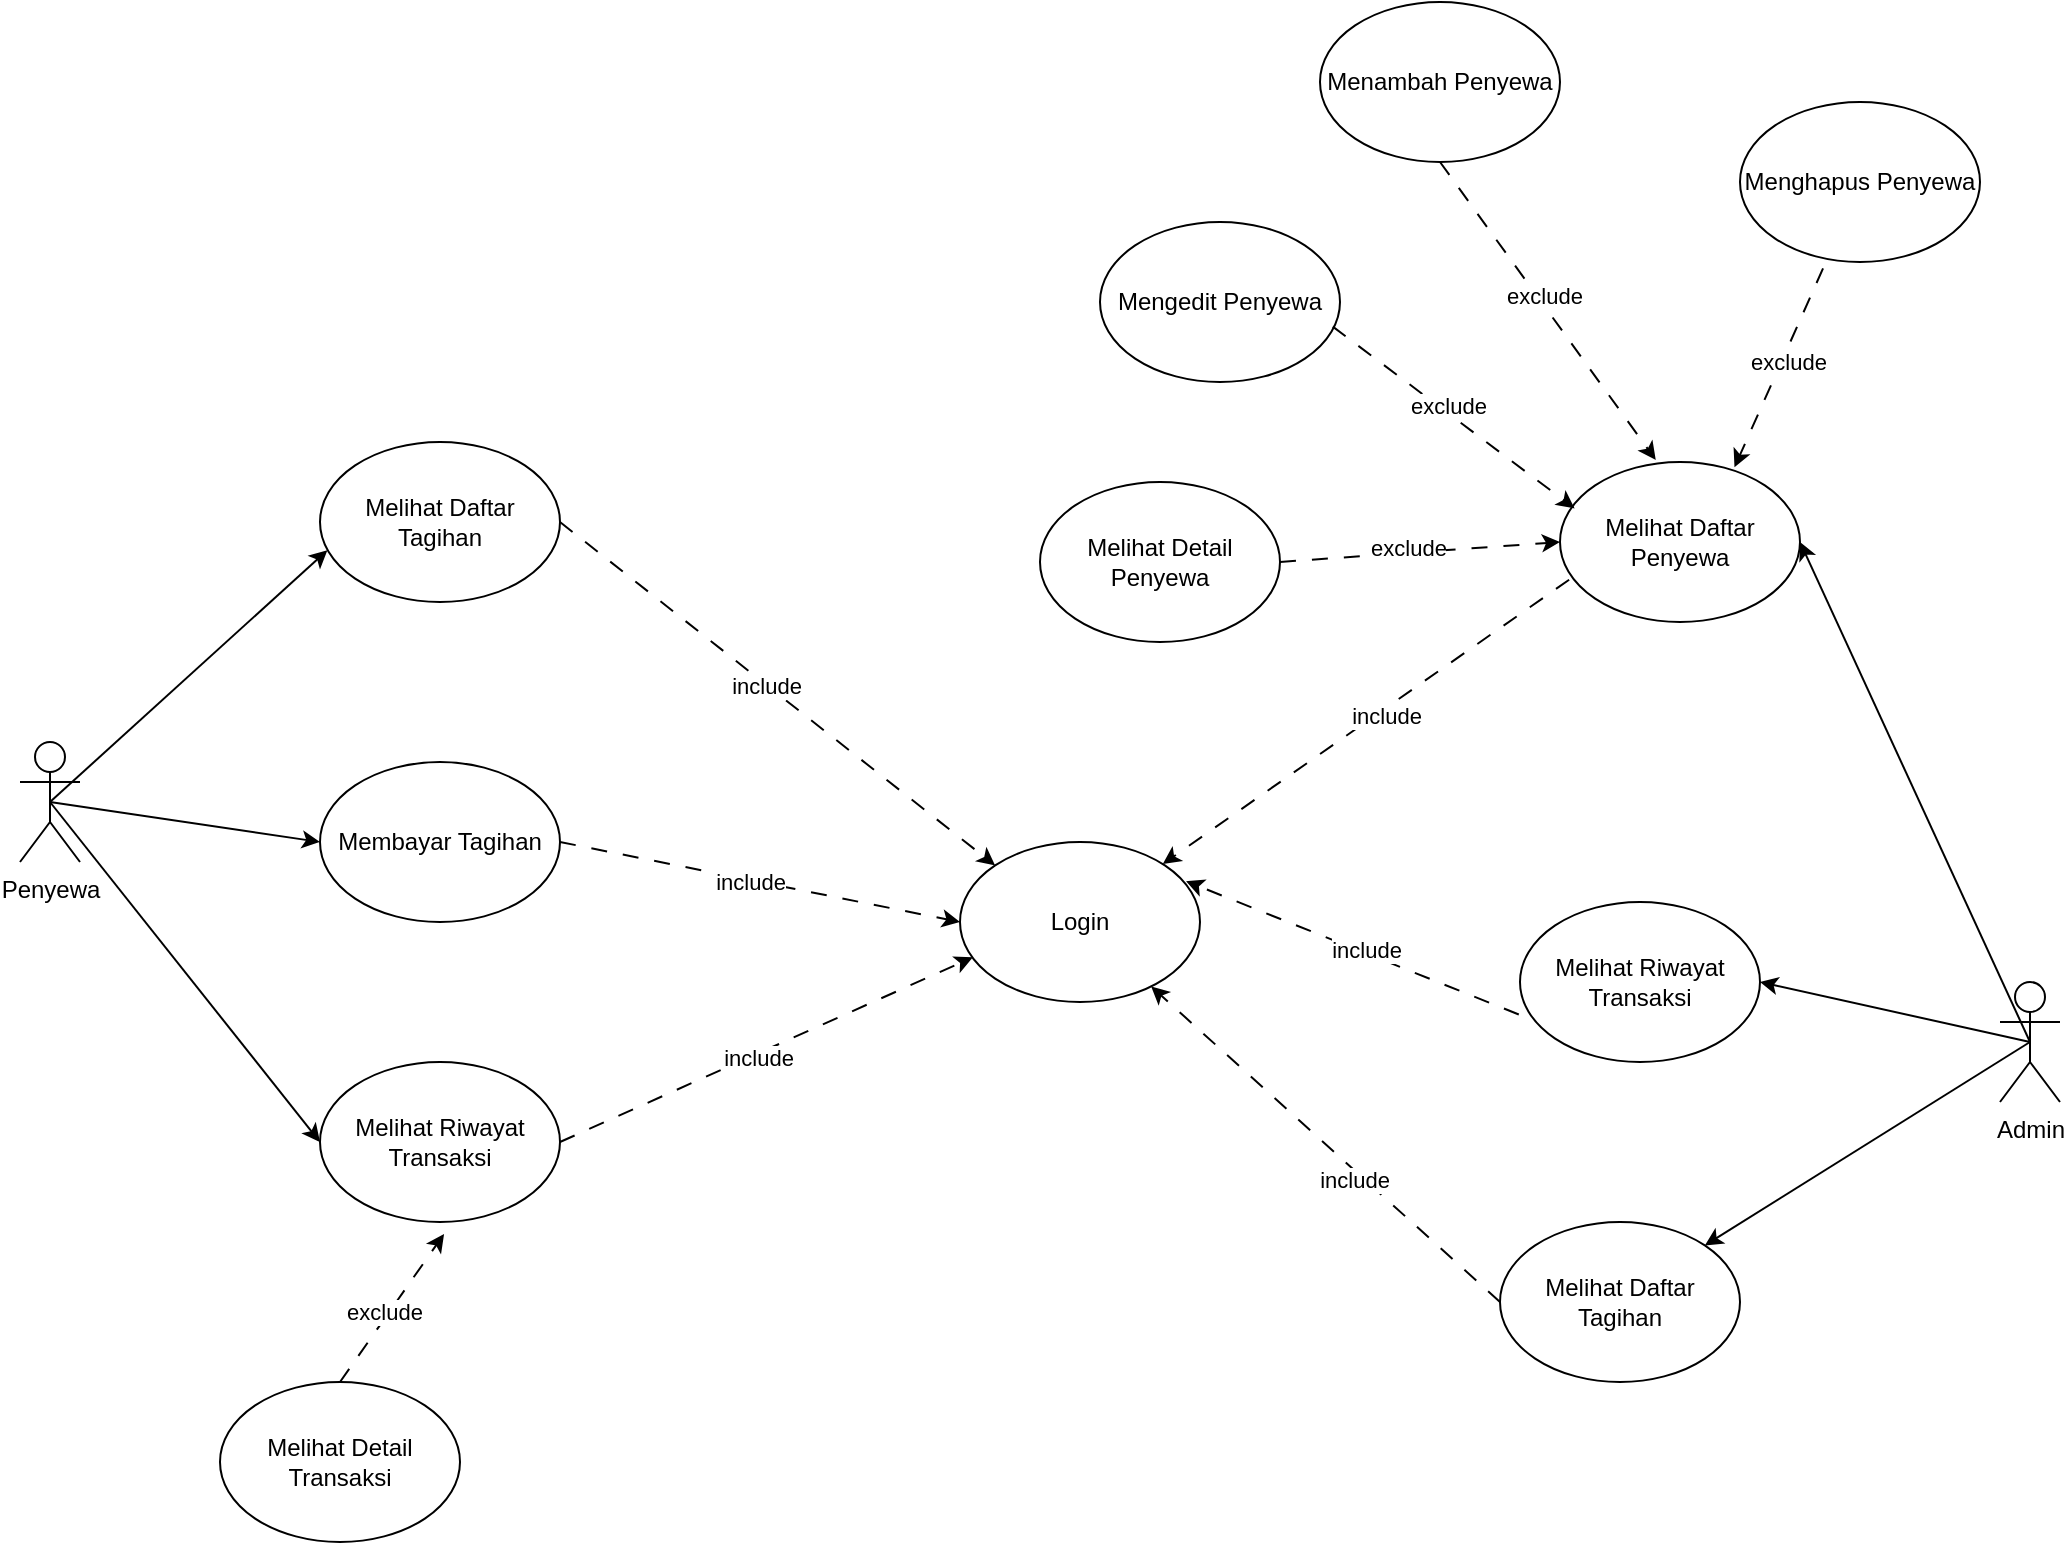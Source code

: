 <mxfile version="23.1.5" type="github">
  <diagram name="Halaman-1" id="odqo5G6KU87LUE8fHCEU">
    <mxGraphModel dx="1221" dy="725" grid="1" gridSize="10" guides="1" tooltips="1" connect="1" arrows="1" fold="1" page="1" pageScale="1" pageWidth="1169" pageHeight="827" math="0" shadow="0">
      <root>
        <mxCell id="0" />
        <mxCell id="1" parent="0" />
        <mxCell id="24-caCGKZ3hmqMoE8zOM-1" value="Admin" style="shape=umlActor;verticalLabelPosition=bottom;verticalAlign=top;html=1;outlineConnect=0;" vertex="1" parent="1">
          <mxGeometry x="1080" y="500" width="30" height="60" as="geometry" />
        </mxCell>
        <mxCell id="24-caCGKZ3hmqMoE8zOM-2" value="Penyewa" style="shape=umlActor;verticalLabelPosition=bottom;verticalAlign=top;html=1;outlineConnect=0;" vertex="1" parent="1">
          <mxGeometry x="90" y="380" width="30" height="60" as="geometry" />
        </mxCell>
        <mxCell id="24-caCGKZ3hmqMoE8zOM-4" value="Login" style="ellipse;whiteSpace=wrap;html=1;" vertex="1" parent="1">
          <mxGeometry x="560" y="430" width="120" height="80" as="geometry" />
        </mxCell>
        <mxCell id="24-caCGKZ3hmqMoE8zOM-5" value="Melihat Daftar Penyewa" style="ellipse;whiteSpace=wrap;html=1;" vertex="1" parent="1">
          <mxGeometry x="860" y="240" width="120" height="80" as="geometry" />
        </mxCell>
        <mxCell id="24-caCGKZ3hmqMoE8zOM-6" value="Melihat Riwayat Transaksi" style="ellipse;whiteSpace=wrap;html=1;" vertex="1" parent="1">
          <mxGeometry x="840" y="460" width="120" height="80" as="geometry" />
        </mxCell>
        <mxCell id="24-caCGKZ3hmqMoE8zOM-7" value="Melihat Daftar Tagihan" style="ellipse;whiteSpace=wrap;html=1;" vertex="1" parent="1">
          <mxGeometry x="830" y="620" width="120" height="80" as="geometry" />
        </mxCell>
        <mxCell id="24-caCGKZ3hmqMoE8zOM-11" value="" style="endArrow=classic;html=1;rounded=0;entryX=1;entryY=0.5;entryDx=0;entryDy=0;exitX=0.5;exitY=0.5;exitDx=0;exitDy=0;exitPerimeter=0;" edge="1" parent="1" source="24-caCGKZ3hmqMoE8zOM-1" target="24-caCGKZ3hmqMoE8zOM-5">
          <mxGeometry width="50" height="50" relative="1" as="geometry">
            <mxPoint x="1070" y="540" as="sourcePoint" />
            <mxPoint x="960" y="550" as="targetPoint" />
          </mxGeometry>
        </mxCell>
        <mxCell id="24-caCGKZ3hmqMoE8zOM-12" value="" style="endArrow=classic;html=1;rounded=0;entryX=1;entryY=0.5;entryDx=0;entryDy=0;exitX=0.5;exitY=0.5;exitDx=0;exitDy=0;exitPerimeter=0;" edge="1" parent="1" source="24-caCGKZ3hmqMoE8zOM-1" target="24-caCGKZ3hmqMoE8zOM-6">
          <mxGeometry width="50" height="50" relative="1" as="geometry">
            <mxPoint x="1105" y="540" as="sourcePoint" />
            <mxPoint x="896" y="562" as="targetPoint" />
          </mxGeometry>
        </mxCell>
        <mxCell id="24-caCGKZ3hmqMoE8zOM-13" value="" style="endArrow=classic;html=1;rounded=0;entryX=1;entryY=0;entryDx=0;entryDy=0;exitX=0.5;exitY=0.5;exitDx=0;exitDy=0;exitPerimeter=0;" edge="1" parent="1" source="24-caCGKZ3hmqMoE8zOM-1" target="24-caCGKZ3hmqMoE8zOM-7">
          <mxGeometry width="50" height="50" relative="1" as="geometry">
            <mxPoint x="1105" y="540" as="sourcePoint" />
            <mxPoint x="892" y="632" as="targetPoint" />
          </mxGeometry>
        </mxCell>
        <mxCell id="24-caCGKZ3hmqMoE8zOM-14" value="" style="endArrow=classic;html=1;rounded=0;entryX=0.942;entryY=0.245;entryDx=0;entryDy=0;exitX=-0.005;exitY=0.703;exitDx=0;exitDy=0;dashed=1;dashPattern=8 8;entryPerimeter=0;exitPerimeter=0;" edge="1" parent="1" source="24-caCGKZ3hmqMoE8zOM-6" target="24-caCGKZ3hmqMoE8zOM-4">
          <mxGeometry width="50" height="50" relative="1" as="geometry">
            <mxPoint x="630" y="600" as="sourcePoint" />
            <mxPoint x="680" y="550" as="targetPoint" />
          </mxGeometry>
        </mxCell>
        <mxCell id="24-caCGKZ3hmqMoE8zOM-17" value="include" style="edgeLabel;html=1;align=center;verticalAlign=middle;resizable=0;points=[];" vertex="1" connectable="0" parent="24-caCGKZ3hmqMoE8zOM-14">
          <mxGeometry x="-0.057" y="-1" relative="1" as="geometry">
            <mxPoint x="1" as="offset" />
          </mxGeometry>
        </mxCell>
        <mxCell id="24-caCGKZ3hmqMoE8zOM-15" value="" style="endArrow=classic;html=1;rounded=0;exitX=0.038;exitY=0.736;exitDx=0;exitDy=0;dashed=1;dashPattern=8 8;exitPerimeter=0;" edge="1" parent="1" source="24-caCGKZ3hmqMoE8zOM-5" target="24-caCGKZ3hmqMoE8zOM-4">
          <mxGeometry width="50" height="50" relative="1" as="geometry">
            <mxPoint x="760" y="420" as="sourcePoint" />
            <mxPoint x="592" y="652" as="targetPoint" />
          </mxGeometry>
        </mxCell>
        <mxCell id="24-caCGKZ3hmqMoE8zOM-19" value="include" style="edgeLabel;html=1;align=center;verticalAlign=middle;resizable=0;points=[];" vertex="1" connectable="0" parent="24-caCGKZ3hmqMoE8zOM-15">
          <mxGeometry x="-0.081" y="3" relative="1" as="geometry">
            <mxPoint as="offset" />
          </mxGeometry>
        </mxCell>
        <mxCell id="24-caCGKZ3hmqMoE8zOM-16" value="" style="endArrow=classic;html=1;rounded=0;exitX=0;exitY=0.5;exitDx=0;exitDy=0;dashed=1;dashPattern=8 8;" edge="1" parent="1" source="24-caCGKZ3hmqMoE8zOM-7" target="24-caCGKZ3hmqMoE8zOM-4">
          <mxGeometry width="50" height="50" relative="1" as="geometry">
            <mxPoint x="760" y="550" as="sourcePoint" />
            <mxPoint x="602" y="662" as="targetPoint" />
          </mxGeometry>
        </mxCell>
        <mxCell id="24-caCGKZ3hmqMoE8zOM-20" value="include" style="edgeLabel;html=1;align=center;verticalAlign=middle;resizable=0;points=[];" vertex="1" connectable="0" parent="24-caCGKZ3hmqMoE8zOM-16">
          <mxGeometry x="-0.186" y="4" relative="1" as="geometry">
            <mxPoint as="offset" />
          </mxGeometry>
        </mxCell>
        <mxCell id="24-caCGKZ3hmqMoE8zOM-21" value="Menambah Penyewa" style="ellipse;whiteSpace=wrap;html=1;" vertex="1" parent="1">
          <mxGeometry x="740" y="10" width="120" height="80" as="geometry" />
        </mxCell>
        <mxCell id="24-caCGKZ3hmqMoE8zOM-22" value="Menghapus Penyewa" style="ellipse;whiteSpace=wrap;html=1;" vertex="1" parent="1">
          <mxGeometry x="950" y="60" width="120" height="80" as="geometry" />
        </mxCell>
        <mxCell id="24-caCGKZ3hmqMoE8zOM-25" value="Mengedit Penyewa" style="ellipse;whiteSpace=wrap;html=1;" vertex="1" parent="1">
          <mxGeometry x="630" y="120" width="120" height="80" as="geometry" />
        </mxCell>
        <mxCell id="24-caCGKZ3hmqMoE8zOM-26" value="" style="endArrow=classic;html=1;rounded=0;exitX=0.5;exitY=1;exitDx=0;exitDy=0;dashed=1;dashPattern=8 8;entryX=0.399;entryY=-0.013;entryDx=0;entryDy=0;entryPerimeter=0;" edge="1" parent="1" source="24-caCGKZ3hmqMoE8zOM-21" target="24-caCGKZ3hmqMoE8zOM-5">
          <mxGeometry width="50" height="50" relative="1" as="geometry">
            <mxPoint x="875" y="309" as="sourcePoint" />
            <mxPoint x="668" y="575" as="targetPoint" />
          </mxGeometry>
        </mxCell>
        <mxCell id="24-caCGKZ3hmqMoE8zOM-27" value="exclude" style="edgeLabel;html=1;align=center;verticalAlign=middle;resizable=0;points=[];" vertex="1" connectable="0" parent="24-caCGKZ3hmqMoE8zOM-26">
          <mxGeometry x="-0.081" y="3" relative="1" as="geometry">
            <mxPoint as="offset" />
          </mxGeometry>
        </mxCell>
        <mxCell id="24-caCGKZ3hmqMoE8zOM-28" value="" style="endArrow=classic;html=1;rounded=0;exitX=0.346;exitY=1.04;exitDx=0;exitDy=0;dashed=1;dashPattern=8 8;entryX=0.727;entryY=0.033;entryDx=0;entryDy=0;exitPerimeter=0;entryPerimeter=0;" edge="1" parent="1" source="24-caCGKZ3hmqMoE8zOM-22" target="24-caCGKZ3hmqMoE8zOM-5">
          <mxGeometry width="50" height="50" relative="1" as="geometry">
            <mxPoint x="810" y="100" as="sourcePoint" />
            <mxPoint x="930" y="250" as="targetPoint" />
          </mxGeometry>
        </mxCell>
        <mxCell id="24-caCGKZ3hmqMoE8zOM-29" value="exclude" style="edgeLabel;html=1;align=center;verticalAlign=middle;resizable=0;points=[];" vertex="1" connectable="0" parent="24-caCGKZ3hmqMoE8zOM-28">
          <mxGeometry x="-0.081" y="3" relative="1" as="geometry">
            <mxPoint as="offset" />
          </mxGeometry>
        </mxCell>
        <mxCell id="24-caCGKZ3hmqMoE8zOM-30" value="" style="endArrow=classic;html=1;rounded=0;exitX=0.97;exitY=0.654;exitDx=0;exitDy=0;dashed=1;dashPattern=8 8;entryX=0.061;entryY=0.29;entryDx=0;entryDy=0;exitPerimeter=0;entryPerimeter=0;" edge="1" parent="1" source="24-caCGKZ3hmqMoE8zOM-25" target="24-caCGKZ3hmqMoE8zOM-5">
          <mxGeometry width="50" height="50" relative="1" as="geometry">
            <mxPoint x="1002" y="153" as="sourcePoint" />
            <mxPoint x="957" y="253" as="targetPoint" />
          </mxGeometry>
        </mxCell>
        <mxCell id="24-caCGKZ3hmqMoE8zOM-31" value="exclude" style="edgeLabel;html=1;align=center;verticalAlign=middle;resizable=0;points=[];" vertex="1" connectable="0" parent="24-caCGKZ3hmqMoE8zOM-30">
          <mxGeometry x="-0.081" y="3" relative="1" as="geometry">
            <mxPoint as="offset" />
          </mxGeometry>
        </mxCell>
        <mxCell id="24-caCGKZ3hmqMoE8zOM-33" value="Melihat Detail Penyewa" style="ellipse;whiteSpace=wrap;html=1;" vertex="1" parent="1">
          <mxGeometry x="600" y="250" width="120" height="80" as="geometry" />
        </mxCell>
        <mxCell id="24-caCGKZ3hmqMoE8zOM-34" value="" style="endArrow=classic;html=1;rounded=0;exitX=1;exitY=0.5;exitDx=0;exitDy=0;dashed=1;dashPattern=8 8;entryX=0;entryY=0.5;entryDx=0;entryDy=0;" edge="1" parent="1" source="24-caCGKZ3hmqMoE8zOM-33" target="24-caCGKZ3hmqMoE8zOM-5">
          <mxGeometry width="50" height="50" relative="1" as="geometry">
            <mxPoint x="756" y="182" as="sourcePoint" />
            <mxPoint x="877" y="273" as="targetPoint" />
          </mxGeometry>
        </mxCell>
        <mxCell id="24-caCGKZ3hmqMoE8zOM-35" value="exclude" style="edgeLabel;html=1;align=center;verticalAlign=middle;resizable=0;points=[];" vertex="1" connectable="0" parent="24-caCGKZ3hmqMoE8zOM-34">
          <mxGeometry x="-0.081" y="3" relative="1" as="geometry">
            <mxPoint as="offset" />
          </mxGeometry>
        </mxCell>
        <mxCell id="24-caCGKZ3hmqMoE8zOM-37" value="Melihat Daftar Tagihan" style="ellipse;whiteSpace=wrap;html=1;" vertex="1" parent="1">
          <mxGeometry x="240" y="230" width="120" height="80" as="geometry" />
        </mxCell>
        <mxCell id="24-caCGKZ3hmqMoE8zOM-38" value="Membayar Tagihan" style="ellipse;whiteSpace=wrap;html=1;" vertex="1" parent="1">
          <mxGeometry x="240" y="390" width="120" height="80" as="geometry" />
        </mxCell>
        <mxCell id="24-caCGKZ3hmqMoE8zOM-39" value="Melihat Riwayat Transaksi" style="ellipse;whiteSpace=wrap;html=1;" vertex="1" parent="1">
          <mxGeometry x="240" y="540" width="120" height="80" as="geometry" />
        </mxCell>
        <mxCell id="24-caCGKZ3hmqMoE8zOM-41" value="Melihat Detail Transaksi" style="ellipse;whiteSpace=wrap;html=1;" vertex="1" parent="1">
          <mxGeometry x="190" y="700" width="120" height="80" as="geometry" />
        </mxCell>
        <mxCell id="24-caCGKZ3hmqMoE8zOM-42" value="" style="endArrow=classic;html=1;rounded=0;exitX=0.5;exitY=0;exitDx=0;exitDy=0;dashed=1;dashPattern=8 8;entryX=0.517;entryY=1.075;entryDx=0;entryDy=0;entryPerimeter=0;" edge="1" parent="1" source="24-caCGKZ3hmqMoE8zOM-41" target="24-caCGKZ3hmqMoE8zOM-39">
          <mxGeometry width="50" height="50" relative="1" as="geometry">
            <mxPoint x="320" y="460" as="sourcePoint" />
            <mxPoint x="441" y="551" as="targetPoint" />
          </mxGeometry>
        </mxCell>
        <mxCell id="24-caCGKZ3hmqMoE8zOM-43" value="exclude" style="edgeLabel;html=1;align=center;verticalAlign=middle;resizable=0;points=[];" vertex="1" connectable="0" parent="24-caCGKZ3hmqMoE8zOM-42">
          <mxGeometry x="-0.081" y="3" relative="1" as="geometry">
            <mxPoint as="offset" />
          </mxGeometry>
        </mxCell>
        <mxCell id="24-caCGKZ3hmqMoE8zOM-45" value="" style="endArrow=classic;html=1;rounded=0;entryX=0;entryY=0.5;entryDx=0;entryDy=0;exitX=0.5;exitY=0.5;exitDx=0;exitDy=0;exitPerimeter=0;" edge="1" parent="1" source="24-caCGKZ3hmqMoE8zOM-2" target="24-caCGKZ3hmqMoE8zOM-39">
          <mxGeometry width="50" height="50" relative="1" as="geometry">
            <mxPoint x="430" y="550" as="sourcePoint" />
            <mxPoint x="500" y="400" as="targetPoint" />
          </mxGeometry>
        </mxCell>
        <mxCell id="24-caCGKZ3hmqMoE8zOM-46" value="" style="endArrow=classic;html=1;rounded=0;entryX=0;entryY=0.5;entryDx=0;entryDy=0;exitX=0.5;exitY=0.5;exitDx=0;exitDy=0;exitPerimeter=0;" edge="1" parent="1" source="24-caCGKZ3hmqMoE8zOM-2" target="24-caCGKZ3hmqMoE8zOM-38">
          <mxGeometry width="50" height="50" relative="1" as="geometry">
            <mxPoint x="115" y="420" as="sourcePoint" />
            <mxPoint x="250" y="590" as="targetPoint" />
          </mxGeometry>
        </mxCell>
        <mxCell id="24-caCGKZ3hmqMoE8zOM-47" value="" style="endArrow=classic;html=1;rounded=0;entryX=0.031;entryY=0.676;entryDx=0;entryDy=0;exitX=0.5;exitY=0.5;exitDx=0;exitDy=0;exitPerimeter=0;entryPerimeter=0;" edge="1" parent="1" source="24-caCGKZ3hmqMoE8zOM-2" target="24-caCGKZ3hmqMoE8zOM-37">
          <mxGeometry width="50" height="50" relative="1" as="geometry">
            <mxPoint x="115" y="420" as="sourcePoint" />
            <mxPoint x="250" y="440" as="targetPoint" />
          </mxGeometry>
        </mxCell>
        <mxCell id="24-caCGKZ3hmqMoE8zOM-48" value="" style="endArrow=classic;html=1;rounded=0;entryX=0;entryY=0;entryDx=0;entryDy=0;exitX=1;exitY=0.5;exitDx=0;exitDy=0;dashed=1;dashPattern=8 8;" edge="1" parent="1" source="24-caCGKZ3hmqMoE8zOM-37" target="24-caCGKZ3hmqMoE8zOM-4">
          <mxGeometry width="50" height="50" relative="1" as="geometry">
            <mxPoint x="849" y="526" as="sourcePoint" />
            <mxPoint x="683" y="460" as="targetPoint" />
          </mxGeometry>
        </mxCell>
        <mxCell id="24-caCGKZ3hmqMoE8zOM-49" value="include" style="edgeLabel;html=1;align=center;verticalAlign=middle;resizable=0;points=[];" vertex="1" connectable="0" parent="24-caCGKZ3hmqMoE8zOM-48">
          <mxGeometry x="-0.057" y="-1" relative="1" as="geometry">
            <mxPoint x="1" as="offset" />
          </mxGeometry>
        </mxCell>
        <mxCell id="24-caCGKZ3hmqMoE8zOM-50" value="" style="endArrow=classic;html=1;rounded=0;entryX=0;entryY=0.5;entryDx=0;entryDy=0;exitX=1;exitY=0.5;exitDx=0;exitDy=0;dashed=1;dashPattern=8 8;" edge="1" parent="1" source="24-caCGKZ3hmqMoE8zOM-38" target="24-caCGKZ3hmqMoE8zOM-4">
          <mxGeometry width="50" height="50" relative="1" as="geometry">
            <mxPoint x="370" y="280" as="sourcePoint" />
            <mxPoint x="588" y="452" as="targetPoint" />
          </mxGeometry>
        </mxCell>
        <mxCell id="24-caCGKZ3hmqMoE8zOM-51" value="include" style="edgeLabel;html=1;align=center;verticalAlign=middle;resizable=0;points=[];" vertex="1" connectable="0" parent="24-caCGKZ3hmqMoE8zOM-50">
          <mxGeometry x="-0.057" y="-1" relative="1" as="geometry">
            <mxPoint x="1" as="offset" />
          </mxGeometry>
        </mxCell>
        <mxCell id="24-caCGKZ3hmqMoE8zOM-52" value="" style="endArrow=classic;html=1;rounded=0;entryX=0.053;entryY=0.721;entryDx=0;entryDy=0;exitX=1;exitY=0.5;exitDx=0;exitDy=0;dashed=1;dashPattern=8 8;entryPerimeter=0;" edge="1" parent="1" source="24-caCGKZ3hmqMoE8zOM-39" target="24-caCGKZ3hmqMoE8zOM-4">
          <mxGeometry width="50" height="50" relative="1" as="geometry">
            <mxPoint x="370" y="440" as="sourcePoint" />
            <mxPoint x="570" y="480" as="targetPoint" />
          </mxGeometry>
        </mxCell>
        <mxCell id="24-caCGKZ3hmqMoE8zOM-53" value="include" style="edgeLabel;html=1;align=center;verticalAlign=middle;resizable=0;points=[];" vertex="1" connectable="0" parent="24-caCGKZ3hmqMoE8zOM-52">
          <mxGeometry x="-0.057" y="-1" relative="1" as="geometry">
            <mxPoint x="1" as="offset" />
          </mxGeometry>
        </mxCell>
      </root>
    </mxGraphModel>
  </diagram>
</mxfile>
